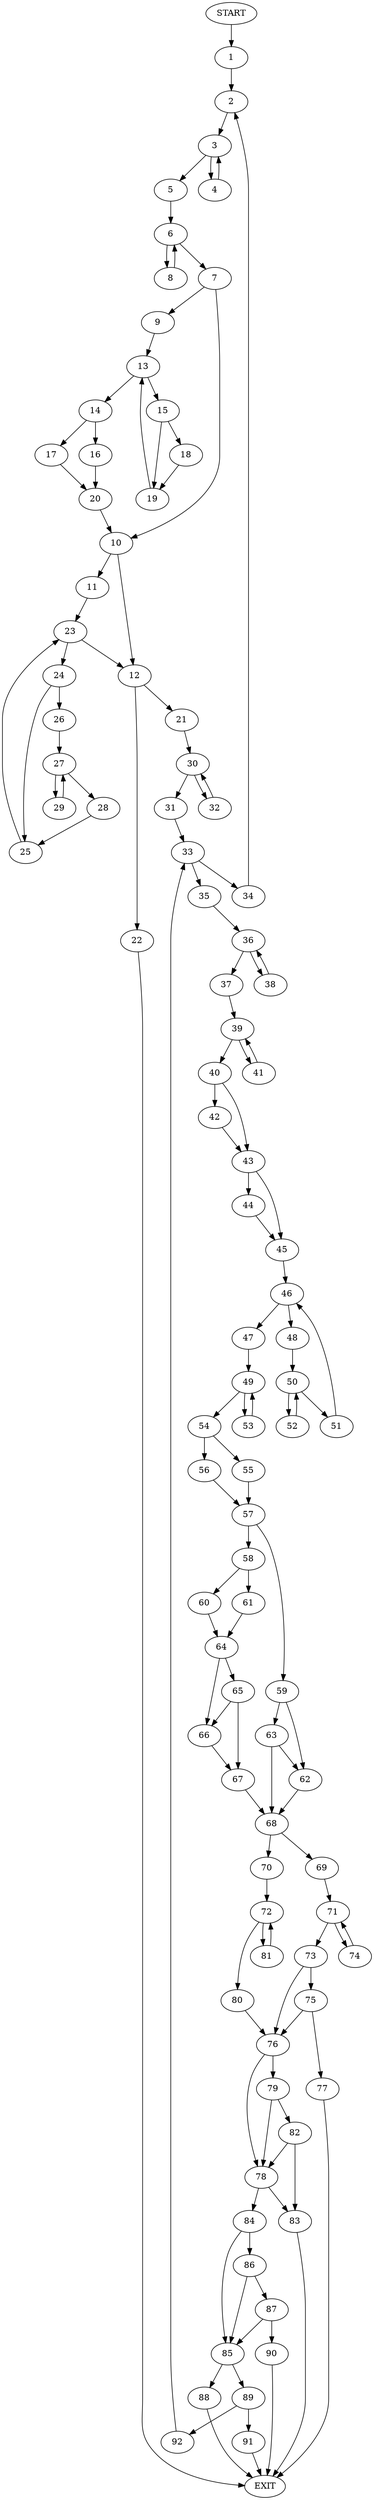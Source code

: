 digraph {
0 [label="START"]
93 [label="EXIT"]
0 -> 1
1 -> 2
2 -> 3
3 -> 4
3 -> 5
5 -> 6
4 -> 3
6 -> 7
6 -> 8
8 -> 6
7 -> 9
7 -> 10
10 -> 11
10 -> 12
9 -> 13
13 -> 14
13 -> 15
14 -> 16
14 -> 17
15 -> 18
15 -> 19
19 -> 13
18 -> 19
16 -> 20
17 -> 20
20 -> 10
12 -> 21
12 -> 22
11 -> 23
23 -> 12
23 -> 24
24 -> 25
24 -> 26
26 -> 27
25 -> 23
27 -> 28
27 -> 29
29 -> 27
28 -> 25
21 -> 30
22 -> 93
30 -> 31
30 -> 32
32 -> 30
31 -> 33
33 -> 34
33 -> 35
34 -> 2
35 -> 36
36 -> 37
36 -> 38
38 -> 36
37 -> 39
39 -> 40
39 -> 41
41 -> 39
40 -> 42
40 -> 43
43 -> 44
43 -> 45
42 -> 43
44 -> 45
45 -> 46
46 -> 47
46 -> 48
47 -> 49
48 -> 50
50 -> 51
50 -> 52
52 -> 50
51 -> 46
49 -> 53
49 -> 54
53 -> 49
54 -> 55
54 -> 56
56 -> 57
55 -> 57
57 -> 58
57 -> 59
58 -> 60
58 -> 61
59 -> 62
59 -> 63
61 -> 64
60 -> 64
64 -> 65
64 -> 66
65 -> 67
65 -> 66
66 -> 67
67 -> 68
68 -> 69
68 -> 70
62 -> 68
63 -> 68
63 -> 62
69 -> 71
70 -> 72
71 -> 73
71 -> 74
74 -> 71
73 -> 75
73 -> 76
75 -> 76
75 -> 77
76 -> 78
76 -> 79
77 -> 93
72 -> 80
72 -> 81
81 -> 72
80 -> 76
79 -> 82
79 -> 78
78 -> 83
78 -> 84
82 -> 83
82 -> 78
83 -> 93
84 -> 85
84 -> 86
86 -> 85
86 -> 87
85 -> 88
85 -> 89
87 -> 85
87 -> 90
90 -> 93
89 -> 91
89 -> 92
88 -> 93
91 -> 93
92 -> 33
}
